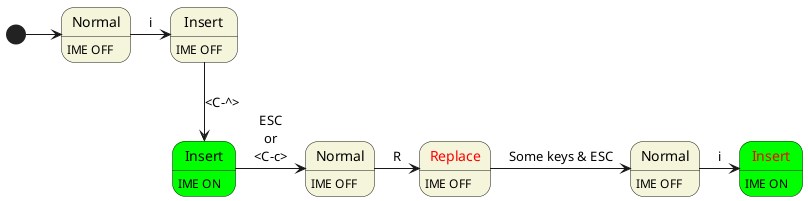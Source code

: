 @startuml
skinparam state {
	BackgroundColor #Beige
}

state Normal1: IME OFF
state "Normal" as Normal1

state Insert2: IME OFF
state "Insert" as Insert2

state Insert3: IME ON
state "Insert" as Insert3 #Lime

state Normal4: IME OFF
state "Normal" as Normal4

state Replace5: IME OFF
state "Replace" as Replace5 #text:Red

state Normal6: IME OFF
state "Normal" as Normal6

state Insert7: IME ON
state "Insert" as Insert7 #Lime;text:Red

[*] -> Normal1
Normal1 -> Insert2: i
Insert2 --> Insert3 : <C-^>
Insert3 -> Normal4 : ESC\nor\n<C-c>
Normal4 -> Replace5 : R
Replace5 -> Normal6 : Some keys & ESC
Normal6 -> Insert7 : i
@enduml

